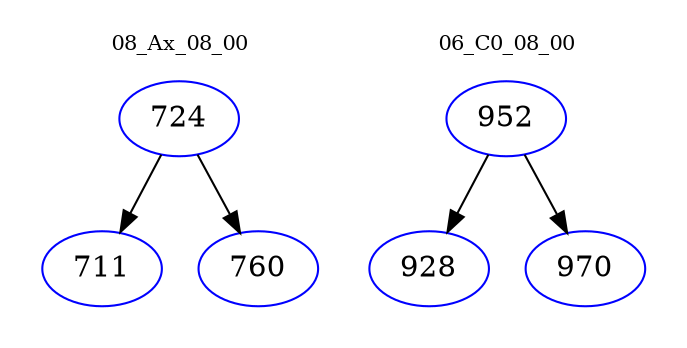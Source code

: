 digraph{
subgraph cluster_0 {
color = white
label = "08_Ax_08_00";
fontsize=10;
T0_724 [label="724", color="blue"]
T0_724 -> T0_711 [color="black"]
T0_711 [label="711", color="blue"]
T0_724 -> T0_760 [color="black"]
T0_760 [label="760", color="blue"]
}
subgraph cluster_1 {
color = white
label = "06_C0_08_00";
fontsize=10;
T1_952 [label="952", color="blue"]
T1_952 -> T1_928 [color="black"]
T1_928 [label="928", color="blue"]
T1_952 -> T1_970 [color="black"]
T1_970 [label="970", color="blue"]
}
}
